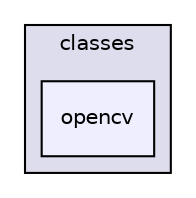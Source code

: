 digraph "src/classes/opencv" {
  compound=true
  node [ fontsize="10", fontname="Helvetica"];
  edge [ labelfontsize="10", labelfontname="Helvetica"];
  subgraph clusterdir_018e9aafb459e6e1a4953404cb0c0b1d {
    graph [ bgcolor="#ddddee", pencolor="black", label="classes" fontname="Helvetica", fontsize="10", URL="dir_018e9aafb459e6e1a4953404cb0c0b1d.html"]
  dir_36f0bcf1092b9b0c42d09e5b382a1f34 [shape=box, label="opencv", style="filled", fillcolor="#eeeeff", pencolor="black", URL="dir_36f0bcf1092b9b0c42d09e5b382a1f34.html"];
  }
}
